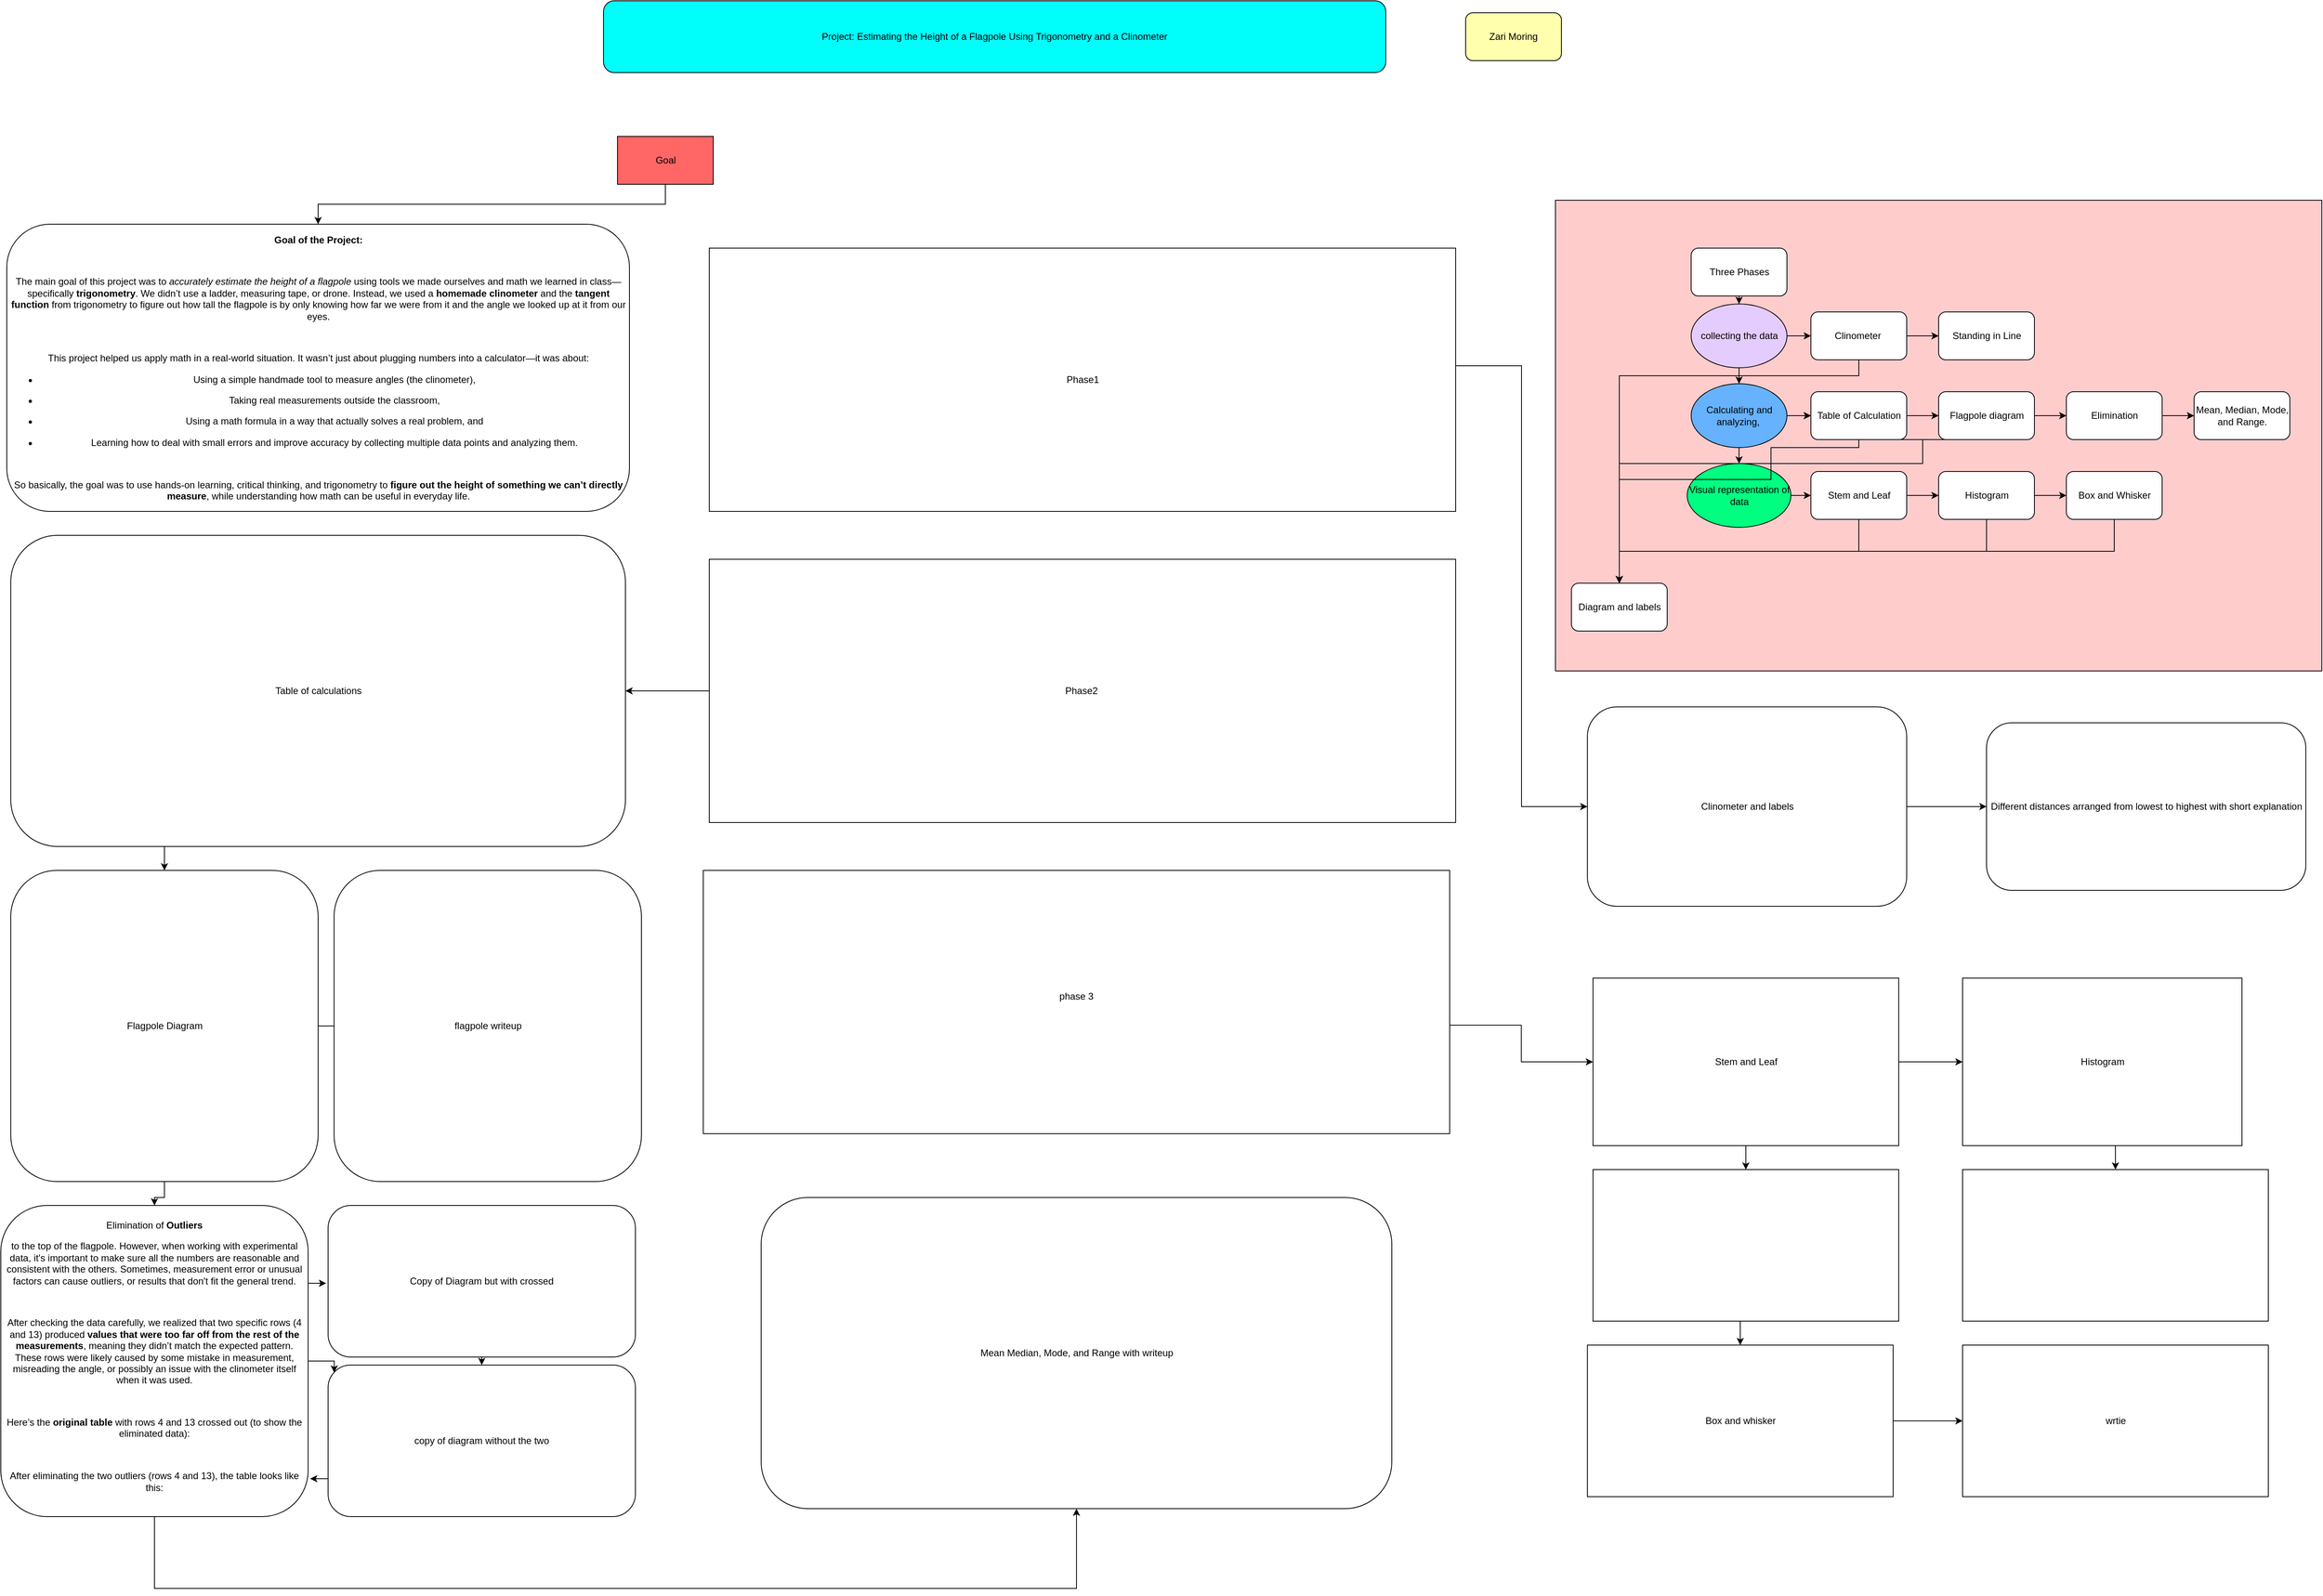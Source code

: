 <mxfile version="26.2.14">
  <diagram name="Page-1" id="X9F4iZ3yf1Rp1Y7QcoCt">
    <mxGraphModel dx="2860" dy="585" grid="1" gridSize="10" guides="1" tooltips="1" connect="1" arrows="1" fold="1" page="1" pageScale="1" pageWidth="827" pageHeight="1169" math="0" shadow="0">
      <root>
        <mxCell id="0" />
        <mxCell id="1" parent="0" />
        <mxCell id="SdUCmdPi41Y6QKEsL1FT-84" value="" style="rounded=0;whiteSpace=wrap;html=1;fillColor=#FFCCCC;" vertex="1" parent="1">
          <mxGeometry x="517.5" y="360" width="960" height="590" as="geometry" />
        </mxCell>
        <mxCell id="SdUCmdPi41Y6QKEsL1FT-1" value="Project: Estimating the Height of a Flagpole Using Trigonometry and a Clinometer" style="rounded=1;whiteSpace=wrap;html=1;fillColor=#00FFFB;" vertex="1" parent="1">
          <mxGeometry x="-675" y="110" width="980" height="90" as="geometry" />
        </mxCell>
        <mxCell id="SdUCmdPi41Y6QKEsL1FT-2" value="" style="edgeStyle=orthogonalEdgeStyle;rounded=0;orthogonalLoop=1;jettySize=auto;html=1;" edge="1" parent="1" source="SdUCmdPi41Y6QKEsL1FT-3" target="SdUCmdPi41Y6QKEsL1FT-29">
          <mxGeometry relative="1" as="geometry" />
        </mxCell>
        <mxCell id="SdUCmdPi41Y6QKEsL1FT-3" value="Visual representation of data" style="ellipse;whiteSpace=wrap;html=1;fillColor=#00FF80;" vertex="1" parent="1">
          <mxGeometry x="682.5" y="690" width="130" height="80" as="geometry" />
        </mxCell>
        <mxCell id="SdUCmdPi41Y6QKEsL1FT-4" style="edgeStyle=orthogonalEdgeStyle;rounded=0;orthogonalLoop=1;jettySize=auto;html=1;exitX=0.5;exitY=1;exitDx=0;exitDy=0;entryX=0.5;entryY=0;entryDx=0;entryDy=0;" edge="1" parent="1" source="SdUCmdPi41Y6QKEsL1FT-7" target="SdUCmdPi41Y6QKEsL1FT-3">
          <mxGeometry relative="1" as="geometry" />
        </mxCell>
        <mxCell id="SdUCmdPi41Y6QKEsL1FT-5" value="" style="edgeStyle=orthogonalEdgeStyle;rounded=0;orthogonalLoop=1;jettySize=auto;html=1;" edge="1" parent="1" source="SdUCmdPi41Y6QKEsL1FT-7" target="SdUCmdPi41Y6QKEsL1FT-20">
          <mxGeometry relative="1" as="geometry" />
        </mxCell>
        <mxCell id="SdUCmdPi41Y6QKEsL1FT-6" style="edgeStyle=orthogonalEdgeStyle;rounded=0;orthogonalLoop=1;jettySize=auto;html=1;exitX=1;exitY=0.5;exitDx=0;exitDy=0;" edge="1" parent="1" source="SdUCmdPi41Y6QKEsL1FT-7">
          <mxGeometry relative="1" as="geometry">
            <mxPoint x="837.5" y="630" as="targetPoint" />
          </mxGeometry>
        </mxCell>
        <mxCell id="SdUCmdPi41Y6QKEsL1FT-7" value="Calculating and analyzing,&amp;nbsp;" style="ellipse;whiteSpace=wrap;html=1;fillColor=#66B2FF;" vertex="1" parent="1">
          <mxGeometry x="687.5" y="590" width="120" height="80" as="geometry" />
        </mxCell>
        <mxCell id="SdUCmdPi41Y6QKEsL1FT-8" style="edgeStyle=orthogonalEdgeStyle;rounded=0;orthogonalLoop=1;jettySize=auto;html=1;exitX=0.5;exitY=1;exitDx=0;exitDy=0;" edge="1" parent="1" source="SdUCmdPi41Y6QKEsL1FT-10" target="SdUCmdPi41Y6QKEsL1FT-7">
          <mxGeometry relative="1" as="geometry" />
        </mxCell>
        <mxCell id="SdUCmdPi41Y6QKEsL1FT-9" value="" style="edgeStyle=orthogonalEdgeStyle;rounded=0;orthogonalLoop=1;jettySize=auto;html=1;" edge="1" parent="1" source="SdUCmdPi41Y6QKEsL1FT-10" target="SdUCmdPi41Y6QKEsL1FT-15">
          <mxGeometry relative="1" as="geometry" />
        </mxCell>
        <mxCell id="SdUCmdPi41Y6QKEsL1FT-10" value="collecting the data" style="ellipse;whiteSpace=wrap;html=1;fillColor=#E5CCFF;" vertex="1" parent="1">
          <mxGeometry x="687.5" y="490" width="120" height="80" as="geometry" />
        </mxCell>
        <mxCell id="SdUCmdPi41Y6QKEsL1FT-11" style="edgeStyle=orthogonalEdgeStyle;rounded=0;orthogonalLoop=1;jettySize=auto;html=1;exitX=0.5;exitY=1;exitDx=0;exitDy=0;entryX=0.5;entryY=0;entryDx=0;entryDy=0;" edge="1" parent="1" source="SdUCmdPi41Y6QKEsL1FT-12" target="SdUCmdPi41Y6QKEsL1FT-10">
          <mxGeometry relative="1" as="geometry" />
        </mxCell>
        <mxCell id="SdUCmdPi41Y6QKEsL1FT-12" value="Three Phases" style="rounded=1;whiteSpace=wrap;html=1;" vertex="1" parent="1">
          <mxGeometry x="687.5" y="420" width="120" height="60" as="geometry" />
        </mxCell>
        <mxCell id="SdUCmdPi41Y6QKEsL1FT-13" value="" style="edgeStyle=orthogonalEdgeStyle;rounded=0;orthogonalLoop=1;jettySize=auto;html=1;" edge="1" parent="1" source="SdUCmdPi41Y6QKEsL1FT-15" target="SdUCmdPi41Y6QKEsL1FT-16">
          <mxGeometry relative="1" as="geometry" />
        </mxCell>
        <mxCell id="SdUCmdPi41Y6QKEsL1FT-14" value="" style="edgeStyle=orthogonalEdgeStyle;rounded=0;orthogonalLoop=1;jettySize=auto;html=1;exitX=0.5;exitY=1;exitDx=0;exitDy=0;" edge="1" parent="1" source="SdUCmdPi41Y6QKEsL1FT-15" target="SdUCmdPi41Y6QKEsL1FT-23">
          <mxGeometry relative="1" as="geometry">
            <Array as="points">
              <mxPoint x="897.5" y="580" />
              <mxPoint x="597.5" y="580" />
            </Array>
          </mxGeometry>
        </mxCell>
        <mxCell id="SdUCmdPi41Y6QKEsL1FT-15" value="Clinometer&amp;nbsp;" style="rounded=1;whiteSpace=wrap;html=1;" vertex="1" parent="1">
          <mxGeometry x="837.5" y="500" width="120" height="60" as="geometry" />
        </mxCell>
        <mxCell id="SdUCmdPi41Y6QKEsL1FT-16" value="Standing in Line" style="rounded=1;whiteSpace=wrap;html=1;" vertex="1" parent="1">
          <mxGeometry x="997.5" y="500" width="120" height="60" as="geometry" />
        </mxCell>
        <mxCell id="SdUCmdPi41Y6QKEsL1FT-17" value="" style="edgeStyle=orthogonalEdgeStyle;rounded=0;orthogonalLoop=1;jettySize=auto;html=1;" edge="1" parent="1" source="SdUCmdPi41Y6QKEsL1FT-20" target="SdUCmdPi41Y6QKEsL1FT-25">
          <mxGeometry relative="1" as="geometry" />
        </mxCell>
        <mxCell id="SdUCmdPi41Y6QKEsL1FT-18" style="edgeStyle=orthogonalEdgeStyle;rounded=0;orthogonalLoop=1;jettySize=auto;html=1;exitX=0.5;exitY=1;exitDx=0;exitDy=0;entryX=0.5;entryY=0;entryDx=0;entryDy=0;" edge="1" parent="1" source="SdUCmdPi41Y6QKEsL1FT-20" target="SdUCmdPi41Y6QKEsL1FT-23">
          <mxGeometry relative="1" as="geometry">
            <mxPoint x="1057.5" y="680" as="targetPoint" />
            <Array as="points">
              <mxPoint x="977.5" y="660" />
              <mxPoint x="977.5" y="690" />
              <mxPoint x="597.5" y="690" />
            </Array>
          </mxGeometry>
        </mxCell>
        <mxCell id="SdUCmdPi41Y6QKEsL1FT-19" style="edgeStyle=orthogonalEdgeStyle;rounded=0;orthogonalLoop=1;jettySize=auto;html=1;exitX=1;exitY=0.5;exitDx=0;exitDy=0;entryX=0;entryY=0.5;entryDx=0;entryDy=0;" edge="1" parent="1" source="SdUCmdPi41Y6QKEsL1FT-20" target="SdUCmdPi41Y6QKEsL1FT-22">
          <mxGeometry relative="1" as="geometry" />
        </mxCell>
        <mxCell id="SdUCmdPi41Y6QKEsL1FT-20" value="Table of Calculation" style="rounded=1;whiteSpace=wrap;html=1;" vertex="1" parent="1">
          <mxGeometry x="837.5" y="600" width="120" height="60" as="geometry" />
        </mxCell>
        <mxCell id="SdUCmdPi41Y6QKEsL1FT-21" style="edgeStyle=orthogonalEdgeStyle;rounded=0;orthogonalLoop=1;jettySize=auto;html=1;exitX=0.5;exitY=1;exitDx=0;exitDy=0;entryX=0.5;entryY=0;entryDx=0;entryDy=0;" edge="1" parent="1" source="SdUCmdPi41Y6QKEsL1FT-22" target="SdUCmdPi41Y6QKEsL1FT-23">
          <mxGeometry relative="1" as="geometry">
            <mxPoint x="617.5" y="690" as="targetPoint" />
            <Array as="points">
              <mxPoint x="897.5" y="670" />
              <mxPoint x="787.5" y="670" />
              <mxPoint x="787.5" y="710" />
              <mxPoint x="597.5" y="710" />
            </Array>
          </mxGeometry>
        </mxCell>
        <mxCell id="SdUCmdPi41Y6QKEsL1FT-83" style="edgeStyle=orthogonalEdgeStyle;rounded=0;orthogonalLoop=1;jettySize=auto;html=1;entryX=0;entryY=0.5;entryDx=0;entryDy=0;" edge="1" parent="1" source="SdUCmdPi41Y6QKEsL1FT-22" target="SdUCmdPi41Y6QKEsL1FT-26">
          <mxGeometry relative="1" as="geometry" />
        </mxCell>
        <mxCell id="SdUCmdPi41Y6QKEsL1FT-22" value="Flagpole diagram" style="rounded=1;whiteSpace=wrap;html=1;" vertex="1" parent="1">
          <mxGeometry x="997.5" y="600" width="120" height="60" as="geometry" />
        </mxCell>
        <mxCell id="SdUCmdPi41Y6QKEsL1FT-23" value="Diagram and labels" style="whiteSpace=wrap;html=1;rounded=1;" vertex="1" parent="1">
          <mxGeometry x="537.5" y="840" width="120" height="60" as="geometry" />
        </mxCell>
        <mxCell id="SdUCmdPi41Y6QKEsL1FT-25" value="Mean, Median, Mode, and Range." style="rounded=1;whiteSpace=wrap;html=1;" vertex="1" parent="1">
          <mxGeometry x="1317.5" y="600" width="120" height="60" as="geometry" />
        </mxCell>
        <mxCell id="SdUCmdPi41Y6QKEsL1FT-26" value="Elimination" style="whiteSpace=wrap;html=1;rounded=1;" vertex="1" parent="1">
          <mxGeometry x="1157.5" y="600" width="120" height="60" as="geometry" />
        </mxCell>
        <mxCell id="SdUCmdPi41Y6QKEsL1FT-27" value="" style="edgeStyle=orthogonalEdgeStyle;rounded=0;orthogonalLoop=1;jettySize=auto;html=1;" edge="1" parent="1" source="SdUCmdPi41Y6QKEsL1FT-29" target="SdUCmdPi41Y6QKEsL1FT-32">
          <mxGeometry relative="1" as="geometry" />
        </mxCell>
        <mxCell id="SdUCmdPi41Y6QKEsL1FT-28" style="edgeStyle=orthogonalEdgeStyle;rounded=0;orthogonalLoop=1;jettySize=auto;html=1;exitX=0.5;exitY=1;exitDx=0;exitDy=0;" edge="1" parent="1" source="SdUCmdPi41Y6QKEsL1FT-29" target="SdUCmdPi41Y6QKEsL1FT-23">
          <mxGeometry relative="1" as="geometry" />
        </mxCell>
        <mxCell id="SdUCmdPi41Y6QKEsL1FT-29" value="Stem and Leaf" style="rounded=1;whiteSpace=wrap;html=1;" vertex="1" parent="1">
          <mxGeometry x="837.5" y="700" width="120" height="60" as="geometry" />
        </mxCell>
        <mxCell id="SdUCmdPi41Y6QKEsL1FT-30" value="" style="edgeStyle=orthogonalEdgeStyle;rounded=0;orthogonalLoop=1;jettySize=auto;html=1;" edge="1" parent="1" source="SdUCmdPi41Y6QKEsL1FT-32" target="SdUCmdPi41Y6QKEsL1FT-34">
          <mxGeometry relative="1" as="geometry" />
        </mxCell>
        <mxCell id="SdUCmdPi41Y6QKEsL1FT-31" style="edgeStyle=orthogonalEdgeStyle;rounded=0;orthogonalLoop=1;jettySize=auto;html=1;exitX=0.5;exitY=1;exitDx=0;exitDy=0;entryX=0.5;entryY=0;entryDx=0;entryDy=0;" edge="1" parent="1" source="SdUCmdPi41Y6QKEsL1FT-32" target="SdUCmdPi41Y6QKEsL1FT-23">
          <mxGeometry relative="1" as="geometry" />
        </mxCell>
        <mxCell id="SdUCmdPi41Y6QKEsL1FT-32" value="Histogram" style="rounded=1;whiteSpace=wrap;html=1;" vertex="1" parent="1">
          <mxGeometry x="997.5" y="700" width="120" height="60" as="geometry" />
        </mxCell>
        <mxCell id="SdUCmdPi41Y6QKEsL1FT-33" style="edgeStyle=orthogonalEdgeStyle;rounded=0;orthogonalLoop=1;jettySize=auto;html=1;exitX=0.5;exitY=1;exitDx=0;exitDy=0;" edge="1" parent="1" source="SdUCmdPi41Y6QKEsL1FT-34" target="SdUCmdPi41Y6QKEsL1FT-23">
          <mxGeometry relative="1" as="geometry" />
        </mxCell>
        <mxCell id="SdUCmdPi41Y6QKEsL1FT-34" value="Box and Whisker" style="rounded=1;whiteSpace=wrap;html=1;" vertex="1" parent="1">
          <mxGeometry x="1157.5" y="700" width="120" height="60" as="geometry" />
        </mxCell>
        <mxCell id="SdUCmdPi41Y6QKEsL1FT-35" value="Zari Moring" style="rounded=1;whiteSpace=wrap;html=1;fillColor=#FFFFAD;" vertex="1" parent="1">
          <mxGeometry x="405" y="125" width="120" height="60" as="geometry" />
        </mxCell>
        <mxCell id="SdUCmdPi41Y6QKEsL1FT-36" style="edgeStyle=orthogonalEdgeStyle;rounded=0;orthogonalLoop=1;jettySize=auto;html=1;exitX=0.5;exitY=1;exitDx=0;exitDy=0;entryX=0.5;entryY=0;entryDx=0;entryDy=0;" edge="1" parent="1" source="SdUCmdPi41Y6QKEsL1FT-37" target="SdUCmdPi41Y6QKEsL1FT-38">
          <mxGeometry relative="1" as="geometry" />
        </mxCell>
        <mxCell id="SdUCmdPi41Y6QKEsL1FT-37" value="Goal" style="rounded=0;whiteSpace=wrap;html=1;fillColor=#FF6666;" vertex="1" parent="1">
          <mxGeometry x="-657.5" y="280" width="120" height="60" as="geometry" />
        </mxCell>
        <mxCell id="SdUCmdPi41Y6QKEsL1FT-38" value="&lt;p class=&quot;&quot; data-end=&quot;41&quot; data-start=&quot;0&quot;&gt;&lt;strong data-end=&quot;41&quot; data-start=&quot;0&quot;&gt;Goal of the Project:&lt;/strong&gt;&lt;/p&gt;&lt;br&gt;&lt;p class=&quot;&quot; data-end=&quot;483&quot; data-start=&quot;43&quot;&gt;The main goal of this project was to &lt;em data-end=&quot;126&quot; data-start=&quot;80&quot;&gt;accurately estimate the height of a flagpole&lt;/em&gt; using tools we made ourselves and math we learned in class—specifically &lt;strong data-end=&quot;215&quot; data-start=&quot;199&quot;&gt;trigonometry&lt;/strong&gt;. We didn’t use a ladder, measuring tape, or drone. Instead, we used a &lt;strong data-end=&quot;309&quot; data-start=&quot;286&quot;&gt;homemade clinometer&lt;/strong&gt; and the &lt;strong data-end=&quot;338&quot; data-start=&quot;318&quot;&gt;tangent function&lt;/strong&gt; from trigonometry to figure out how tall the flagpole is by only knowing how far we were from it and the angle we looked up at it from our eyes.&lt;/p&gt;&lt;br&gt;&lt;p class=&quot;&quot; data-end=&quot;615&quot; data-start=&quot;485&quot;&gt;This project helped us apply math in a real-world situation. It wasn’t just about plugging numbers into a calculator—it was about:&lt;/p&gt;&lt;ul data-end=&quot;916&quot; data-start=&quot;616&quot;&gt;&lt;li class=&quot;&quot; data-end=&quot;676&quot; data-start=&quot;616&quot;&gt;&lt;p class=&quot;&quot; data-end=&quot;676&quot; data-start=&quot;618&quot;&gt;Using a simple handmade tool to measure angles (the clinometer),&lt;/p&gt;&lt;/li&gt;&lt;li class=&quot;&quot; data-end=&quot;676&quot; data-start=&quot;616&quot;&gt;&lt;p class=&quot;&quot; data-end=&quot;676&quot; data-start=&quot;618&quot;&gt;&lt;span style=&quot;background-color: transparent; color: light-dark(rgb(0, 0, 0), rgb(255, 255, 255));&quot;&gt;Taking real measurements outside the classroom,&lt;/span&gt;&lt;/p&gt;&lt;/li&gt;&lt;li class=&quot;&quot; data-end=&quot;676&quot; data-start=&quot;616&quot;&gt;&lt;p class=&quot;&quot; data-end=&quot;676&quot; data-start=&quot;618&quot;&gt;&lt;span style=&quot;background-color: transparent; color: light-dark(rgb(0, 0, 0), rgb(255, 255, 255));&quot;&gt;Using a math formula in a way that actually solves a real problem, and&lt;/span&gt;&lt;/p&gt;&lt;/li&gt;&lt;li class=&quot;&quot; data-end=&quot;676&quot; data-start=&quot;616&quot;&gt;&lt;p class=&quot;&quot; data-end=&quot;676&quot; data-start=&quot;618&quot;&gt;&lt;span style=&quot;background-color: transparent; color: light-dark(rgb(0, 0, 0), rgb(255, 255, 255));&quot;&gt;Learning how to deal with small errors and improve accuracy by collecting multiple data points and analyzing them.&lt;/span&gt;&lt;/p&gt;&lt;/li&gt;&lt;/ul&gt;&lt;br&gt;&lt;p class=&quot;&quot; data-end=&quot;1136&quot; data-start=&quot;918&quot;&gt;So basically, the goal was to use hands-on learning, critical thinking, and trigonometry to &lt;strong data-end=&quot;1074&quot; data-start=&quot;1010&quot;&gt;figure out the height of something we can’t directly measure&lt;/strong&gt;, while understanding how math can be useful in everyday life.&lt;/p&gt;" style="rounded=1;whiteSpace=wrap;html=1;" vertex="1" parent="1">
          <mxGeometry x="-1422.5" y="390" width="780" height="360" as="geometry" />
        </mxCell>
        <mxCell id="SdUCmdPi41Y6QKEsL1FT-39" style="edgeStyle=orthogonalEdgeStyle;rounded=0;orthogonalLoop=1;jettySize=auto;html=1;exitX=0.999;exitY=0.447;exitDx=0;exitDy=0;entryX=0;entryY=0.5;entryDx=0;entryDy=0;exitPerimeter=0;" edge="1" parent="1" source="SdUCmdPi41Y6QKEsL1FT-40" target="SdUCmdPi41Y6QKEsL1FT-52">
          <mxGeometry relative="1" as="geometry">
            <mxPoint x="392.5" y="770" as="sourcePoint" />
          </mxGeometry>
        </mxCell>
        <mxCell id="SdUCmdPi41Y6QKEsL1FT-40" value="Phase1" style="rounded=0;whiteSpace=wrap;html=1;" vertex="1" parent="1">
          <mxGeometry x="-542.5" y="420" width="935" height="330" as="geometry" />
        </mxCell>
        <mxCell id="SdUCmdPi41Y6QKEsL1FT-79" style="edgeStyle=orthogonalEdgeStyle;rounded=0;orthogonalLoop=1;jettySize=auto;html=1;exitX=0;exitY=0.5;exitDx=0;exitDy=0;entryX=1;entryY=0.5;entryDx=0;entryDy=0;" edge="1" parent="1" source="SdUCmdPi41Y6QKEsL1FT-42" target="SdUCmdPi41Y6QKEsL1FT-45">
          <mxGeometry relative="1" as="geometry" />
        </mxCell>
        <mxCell id="SdUCmdPi41Y6QKEsL1FT-42" value="Phase2&amp;nbsp;" style="rounded=0;whiteSpace=wrap;html=1;" vertex="1" parent="1">
          <mxGeometry x="-542.5" y="810" width="935" height="330" as="geometry" />
        </mxCell>
        <mxCell id="SdUCmdPi41Y6QKEsL1FT-77" style="edgeStyle=orthogonalEdgeStyle;rounded=0;orthogonalLoop=1;jettySize=auto;html=1;exitX=0.997;exitY=0.588;exitDx=0;exitDy=0;entryX=0;entryY=0.5;entryDx=0;entryDy=0;exitPerimeter=0;" edge="1" parent="1" source="SdUCmdPi41Y6QKEsL1FT-43" target="SdUCmdPi41Y6QKEsL1FT-67">
          <mxGeometry relative="1" as="geometry">
            <mxPoint x="385" y="1550" as="sourcePoint" />
          </mxGeometry>
        </mxCell>
        <mxCell id="SdUCmdPi41Y6QKEsL1FT-43" value="phase 3&lt;div&gt;&lt;br&gt;&lt;/div&gt;" style="rounded=0;whiteSpace=wrap;html=1;" vertex="1" parent="1">
          <mxGeometry x="-550" y="1200" width="935" height="330" as="geometry" />
        </mxCell>
        <mxCell id="SdUCmdPi41Y6QKEsL1FT-44" style="edgeStyle=orthogonalEdgeStyle;rounded=0;orthogonalLoop=1;jettySize=auto;html=1;exitX=0.25;exitY=1;exitDx=0;exitDy=0;entryX=0.5;entryY=0;entryDx=0;entryDy=0;" edge="1" parent="1" source="SdUCmdPi41Y6QKEsL1FT-45" target="SdUCmdPi41Y6QKEsL1FT-47">
          <mxGeometry relative="1" as="geometry" />
        </mxCell>
        <mxCell id="SdUCmdPi41Y6QKEsL1FT-45" value="Table of calculations" style="rounded=1;whiteSpace=wrap;html=1;" vertex="1" parent="1">
          <mxGeometry x="-1417.5" y="780" width="770" height="390" as="geometry" />
        </mxCell>
        <mxCell id="SdUCmdPi41Y6QKEsL1FT-60" style="edgeStyle=orthogonalEdgeStyle;rounded=0;orthogonalLoop=1;jettySize=auto;html=1;exitX=0.5;exitY=1;exitDx=0;exitDy=0;" edge="1" parent="1" source="SdUCmdPi41Y6QKEsL1FT-47" target="SdUCmdPi41Y6QKEsL1FT-54">
          <mxGeometry relative="1" as="geometry" />
        </mxCell>
        <mxCell id="SdUCmdPi41Y6QKEsL1FT-47" value="Flagpole Diagram" style="rounded=1;whiteSpace=wrap;html=1;" vertex="1" parent="1">
          <mxGeometry x="-1417.5" y="1200" width="385" height="390" as="geometry" />
        </mxCell>
        <mxCell id="SdUCmdPi41Y6QKEsL1FT-48" value="flagpole writeup" style="rounded=1;whiteSpace=wrap;html=1;" vertex="1" parent="1">
          <mxGeometry x="-1012.5" y="1200" width="385" height="390" as="geometry" />
        </mxCell>
        <mxCell id="SdUCmdPi41Y6QKEsL1FT-49" value="" style="endArrow=none;html=1;rounded=0;exitX=1;exitY=0.5;exitDx=0;exitDy=0;entryX=0;entryY=0.5;entryDx=0;entryDy=0;" edge="1" parent="1" source="SdUCmdPi41Y6QKEsL1FT-47" target="SdUCmdPi41Y6QKEsL1FT-48">
          <mxGeometry width="50" height="50" relative="1" as="geometry">
            <mxPoint x="-872.5" y="1460" as="sourcePoint" />
            <mxPoint x="-822.5" y="1410" as="targetPoint" />
          </mxGeometry>
        </mxCell>
        <mxCell id="SdUCmdPi41Y6QKEsL1FT-50" value="Mean Median, Mode, and Range with writeup" style="rounded=1;whiteSpace=wrap;html=1;" vertex="1" parent="1">
          <mxGeometry x="-477.5" y="1610" width="790" height="390" as="geometry" />
        </mxCell>
        <mxCell id="SdUCmdPi41Y6QKEsL1FT-51" value="" style="edgeStyle=orthogonalEdgeStyle;rounded=0;orthogonalLoop=1;jettySize=auto;html=1;" edge="1" parent="1" source="SdUCmdPi41Y6QKEsL1FT-52" target="SdUCmdPi41Y6QKEsL1FT-53">
          <mxGeometry relative="1" as="geometry" />
        </mxCell>
        <mxCell id="SdUCmdPi41Y6QKEsL1FT-52" value="Clinometer and labels" style="rounded=1;whiteSpace=wrap;html=1;" vertex="1" parent="1">
          <mxGeometry x="557.5" y="995" width="400" height="250" as="geometry" />
        </mxCell>
        <mxCell id="SdUCmdPi41Y6QKEsL1FT-53" value="Different distances arranged from lowest to highest with short explanation" style="whiteSpace=wrap;html=1;rounded=1;" vertex="1" parent="1">
          <mxGeometry x="1057.5" y="1015" width="400" height="210" as="geometry" />
        </mxCell>
        <mxCell id="SdUCmdPi41Y6QKEsL1FT-63" style="edgeStyle=orthogonalEdgeStyle;rounded=0;orthogonalLoop=1;jettySize=auto;html=1;exitX=1;exitY=0.25;exitDx=0;exitDy=0;" edge="1" parent="1" source="SdUCmdPi41Y6QKEsL1FT-54">
          <mxGeometry relative="1" as="geometry">
            <mxPoint x="-1022.5" y="1717.667" as="targetPoint" />
          </mxGeometry>
        </mxCell>
        <mxCell id="SdUCmdPi41Y6QKEsL1FT-81" style="edgeStyle=orthogonalEdgeStyle;rounded=0;orthogonalLoop=1;jettySize=auto;html=1;exitX=0.5;exitY=1;exitDx=0;exitDy=0;entryX=0.5;entryY=1;entryDx=0;entryDy=0;" edge="1" parent="1" source="SdUCmdPi41Y6QKEsL1FT-54" target="SdUCmdPi41Y6QKEsL1FT-50">
          <mxGeometry relative="1" as="geometry">
            <mxPoint x="-82.5" y="2240" as="targetPoint" />
            <Array as="points">
              <mxPoint x="-1237.5" y="2100" />
              <mxPoint x="-82.5" y="2100" />
            </Array>
          </mxGeometry>
        </mxCell>
        <mxCell id="SdUCmdPi41Y6QKEsL1FT-54" value="Elimination of &lt;b&gt;Outliers&lt;/b&gt;&lt;div&gt;&lt;p class=&quot;&quot; data-end=&quot;586&quot; data-start=&quot;208&quot;&gt;to the top of the flagpole. However, when working with experimental data, it&#39;s important to make sure all the numbers are reasonable and consistent with the others. Sometimes, measurement error or unusual factors can cause outliers, or results that don&#39;t fit the general trend.&lt;/p&gt;&lt;br&gt;&lt;p class=&quot;&quot; data-end=&quot;943&quot; data-start=&quot;588&quot;&gt;After checking the data carefully, we realized that two specific rows (4 and 13) produced &lt;strong data-end=&quot;744&quot; data-start=&quot;678&quot;&gt;values that were too far off from the rest of the measurements&lt;/strong&gt;, meaning they didn’t match the expected pattern. These rows were likely caused by some mistake in measurement, misreading the angle, or possibly an issue with the clinometer itself when it was used.&lt;/p&gt;&lt;p class=&quot;&quot; data-end=&quot;943&quot; data-start=&quot;588&quot;&gt;&lt;br&gt;&lt;/p&gt;&lt;p class=&quot;&quot; data-end=&quot;943&quot; data-start=&quot;588&quot;&gt;Here’s the &lt;strong data-end=&quot;2201&quot; data-start=&quot;2183&quot;&gt;original table&lt;/strong&gt; with rows 4 and 13 crossed out (to show the eliminated data):&lt;/p&gt;&lt;p class=&quot;&quot; data-end=&quot;943&quot; data-start=&quot;588&quot;&gt;&lt;br&gt;&lt;/p&gt;&lt;p class=&quot;&quot; data-end=&quot;943&quot; data-start=&quot;588&quot;&gt;After eliminating the two outliers (rows 4 and 13), the table looks like this:&lt;/p&gt;&lt;/div&gt;" style="rounded=1;whiteSpace=wrap;html=1;" vertex="1" parent="1">
          <mxGeometry x="-1430" y="1620" width="385" height="390" as="geometry" />
        </mxCell>
        <mxCell id="SdUCmdPi41Y6QKEsL1FT-64" style="edgeStyle=orthogonalEdgeStyle;rounded=0;orthogonalLoop=1;jettySize=auto;html=1;exitX=0.5;exitY=1;exitDx=0;exitDy=0;entryX=0.5;entryY=0;entryDx=0;entryDy=0;" edge="1" parent="1" source="SdUCmdPi41Y6QKEsL1FT-55" target="SdUCmdPi41Y6QKEsL1FT-56">
          <mxGeometry relative="1" as="geometry" />
        </mxCell>
        <mxCell id="SdUCmdPi41Y6QKEsL1FT-55" value="Copy of Diagram but with crossed" style="rounded=1;whiteSpace=wrap;html=1;" vertex="1" parent="1">
          <mxGeometry x="-1020" y="1620" width="385" height="190" as="geometry" />
        </mxCell>
        <mxCell id="SdUCmdPi41Y6QKEsL1FT-65" style="edgeStyle=orthogonalEdgeStyle;rounded=0;orthogonalLoop=1;jettySize=auto;html=1;exitX=0;exitY=0.75;exitDx=0;exitDy=0;" edge="1" parent="1" source="SdUCmdPi41Y6QKEsL1FT-56">
          <mxGeometry relative="1" as="geometry">
            <mxPoint x="-1042.5" y="1962.333" as="targetPoint" />
          </mxGeometry>
        </mxCell>
        <mxCell id="SdUCmdPi41Y6QKEsL1FT-56" value="copy of diagram without the two" style="rounded=1;whiteSpace=wrap;html=1;" vertex="1" parent="1">
          <mxGeometry x="-1020" y="1820" width="385" height="190" as="geometry" />
        </mxCell>
        <mxCell id="SdUCmdPi41Y6QKEsL1FT-66" style="edgeStyle=orthogonalEdgeStyle;rounded=0;orthogonalLoop=1;jettySize=auto;html=1;exitX=1;exitY=0.5;exitDx=0;exitDy=0;entryX=0.02;entryY=0.05;entryDx=0;entryDy=0;entryPerimeter=0;" edge="1" parent="1" source="SdUCmdPi41Y6QKEsL1FT-54" target="SdUCmdPi41Y6QKEsL1FT-56">
          <mxGeometry relative="1" as="geometry" />
        </mxCell>
        <mxCell id="SdUCmdPi41Y6QKEsL1FT-74" style="edgeStyle=orthogonalEdgeStyle;rounded=0;orthogonalLoop=1;jettySize=auto;html=1;exitX=0.5;exitY=1;exitDx=0;exitDy=0;entryX=0.5;entryY=0;entryDx=0;entryDy=0;" edge="1" parent="1" source="SdUCmdPi41Y6QKEsL1FT-67" target="SdUCmdPi41Y6QKEsL1FT-69">
          <mxGeometry relative="1" as="geometry" />
        </mxCell>
        <mxCell id="SdUCmdPi41Y6QKEsL1FT-78" style="edgeStyle=orthogonalEdgeStyle;rounded=0;orthogonalLoop=1;jettySize=auto;html=1;exitX=1;exitY=0.5;exitDx=0;exitDy=0;entryX=0;entryY=0.5;entryDx=0;entryDy=0;" edge="1" parent="1" source="SdUCmdPi41Y6QKEsL1FT-67" target="SdUCmdPi41Y6QKEsL1FT-68">
          <mxGeometry relative="1" as="geometry" />
        </mxCell>
        <mxCell id="SdUCmdPi41Y6QKEsL1FT-67" value="Stem and Leaf" style="rounded=0;whiteSpace=wrap;html=1;" vertex="1" parent="1">
          <mxGeometry x="564.5" y="1335" width="383" height="210" as="geometry" />
        </mxCell>
        <mxCell id="SdUCmdPi41Y6QKEsL1FT-75" style="edgeStyle=orthogonalEdgeStyle;rounded=0;orthogonalLoop=1;jettySize=auto;html=1;exitX=0.5;exitY=1;exitDx=0;exitDy=0;entryX=0.5;entryY=0;entryDx=0;entryDy=0;" edge="1" parent="1" source="SdUCmdPi41Y6QKEsL1FT-68" target="SdUCmdPi41Y6QKEsL1FT-70">
          <mxGeometry relative="1" as="geometry" />
        </mxCell>
        <mxCell id="SdUCmdPi41Y6QKEsL1FT-68" value="Histogram" style="rounded=0;whiteSpace=wrap;html=1;" vertex="1" parent="1">
          <mxGeometry x="1027.5" y="1335" width="350" height="210" as="geometry" />
        </mxCell>
        <mxCell id="SdUCmdPi41Y6QKEsL1FT-76" style="edgeStyle=orthogonalEdgeStyle;rounded=0;orthogonalLoop=1;jettySize=auto;html=1;exitX=0.5;exitY=1;exitDx=0;exitDy=0;entryX=0.5;entryY=0;entryDx=0;entryDy=0;" edge="1" parent="1" source="SdUCmdPi41Y6QKEsL1FT-69" target="SdUCmdPi41Y6QKEsL1FT-71">
          <mxGeometry relative="1" as="geometry" />
        </mxCell>
        <mxCell id="SdUCmdPi41Y6QKEsL1FT-69" value="" style="rounded=0;whiteSpace=wrap;html=1;" vertex="1" parent="1">
          <mxGeometry x="564.5" y="1575" width="383" height="190" as="geometry" />
        </mxCell>
        <mxCell id="SdUCmdPi41Y6QKEsL1FT-70" value="" style="rounded=0;whiteSpace=wrap;html=1;" vertex="1" parent="1">
          <mxGeometry x="1027.5" y="1575" width="383" height="190" as="geometry" />
        </mxCell>
        <mxCell id="SdUCmdPi41Y6QKEsL1FT-73" value="" style="edgeStyle=orthogonalEdgeStyle;rounded=0;orthogonalLoop=1;jettySize=auto;html=1;" edge="1" parent="1" source="SdUCmdPi41Y6QKEsL1FT-71" target="SdUCmdPi41Y6QKEsL1FT-72">
          <mxGeometry relative="1" as="geometry" />
        </mxCell>
        <mxCell id="SdUCmdPi41Y6QKEsL1FT-71" value="Box and whisker&lt;span style=&quot;color: rgba(0, 0, 0, 0); font-family: monospace; font-size: 0px; text-align: start; text-wrap-mode: nowrap;&quot;&gt;%3CmxGraphModel%3E%3Croot%3E%3CmxCell%20id%3D%220%22%2F%3E%3CmxCell%20id%3D%221%22%20parent%3D%220%22%2F%3E%3CmxCell%20id%3D%222%22%20value%3D%22%22%20style%3D%22rounded%3D0%3BwhiteSpace%3Dwrap%3Bhtml%3D1%3B%22%20vertex%3D%221%22%20parent%3D%221%22%3E%3CmxGeometry%20x%3D%22707%22%20y%3D%221240%22%20width%3D%22383%22%20height%3D%22190%22%20as%3D%22geometry%22%2F%3E%3C%2FmxCell%3E%3C%2Froot%3E%3C%2FmxGraphModel%3E&lt;/span&gt;" style="rounded=0;whiteSpace=wrap;html=1;" vertex="1" parent="1">
          <mxGeometry x="557.5" y="1795" width="383" height="190" as="geometry" />
        </mxCell>
        <mxCell id="SdUCmdPi41Y6QKEsL1FT-72" value="wrtie" style="rounded=0;whiteSpace=wrap;html=1;" vertex="1" parent="1">
          <mxGeometry x="1027.5" y="1795" width="383" height="190" as="geometry" />
        </mxCell>
      </root>
    </mxGraphModel>
  </diagram>
</mxfile>
